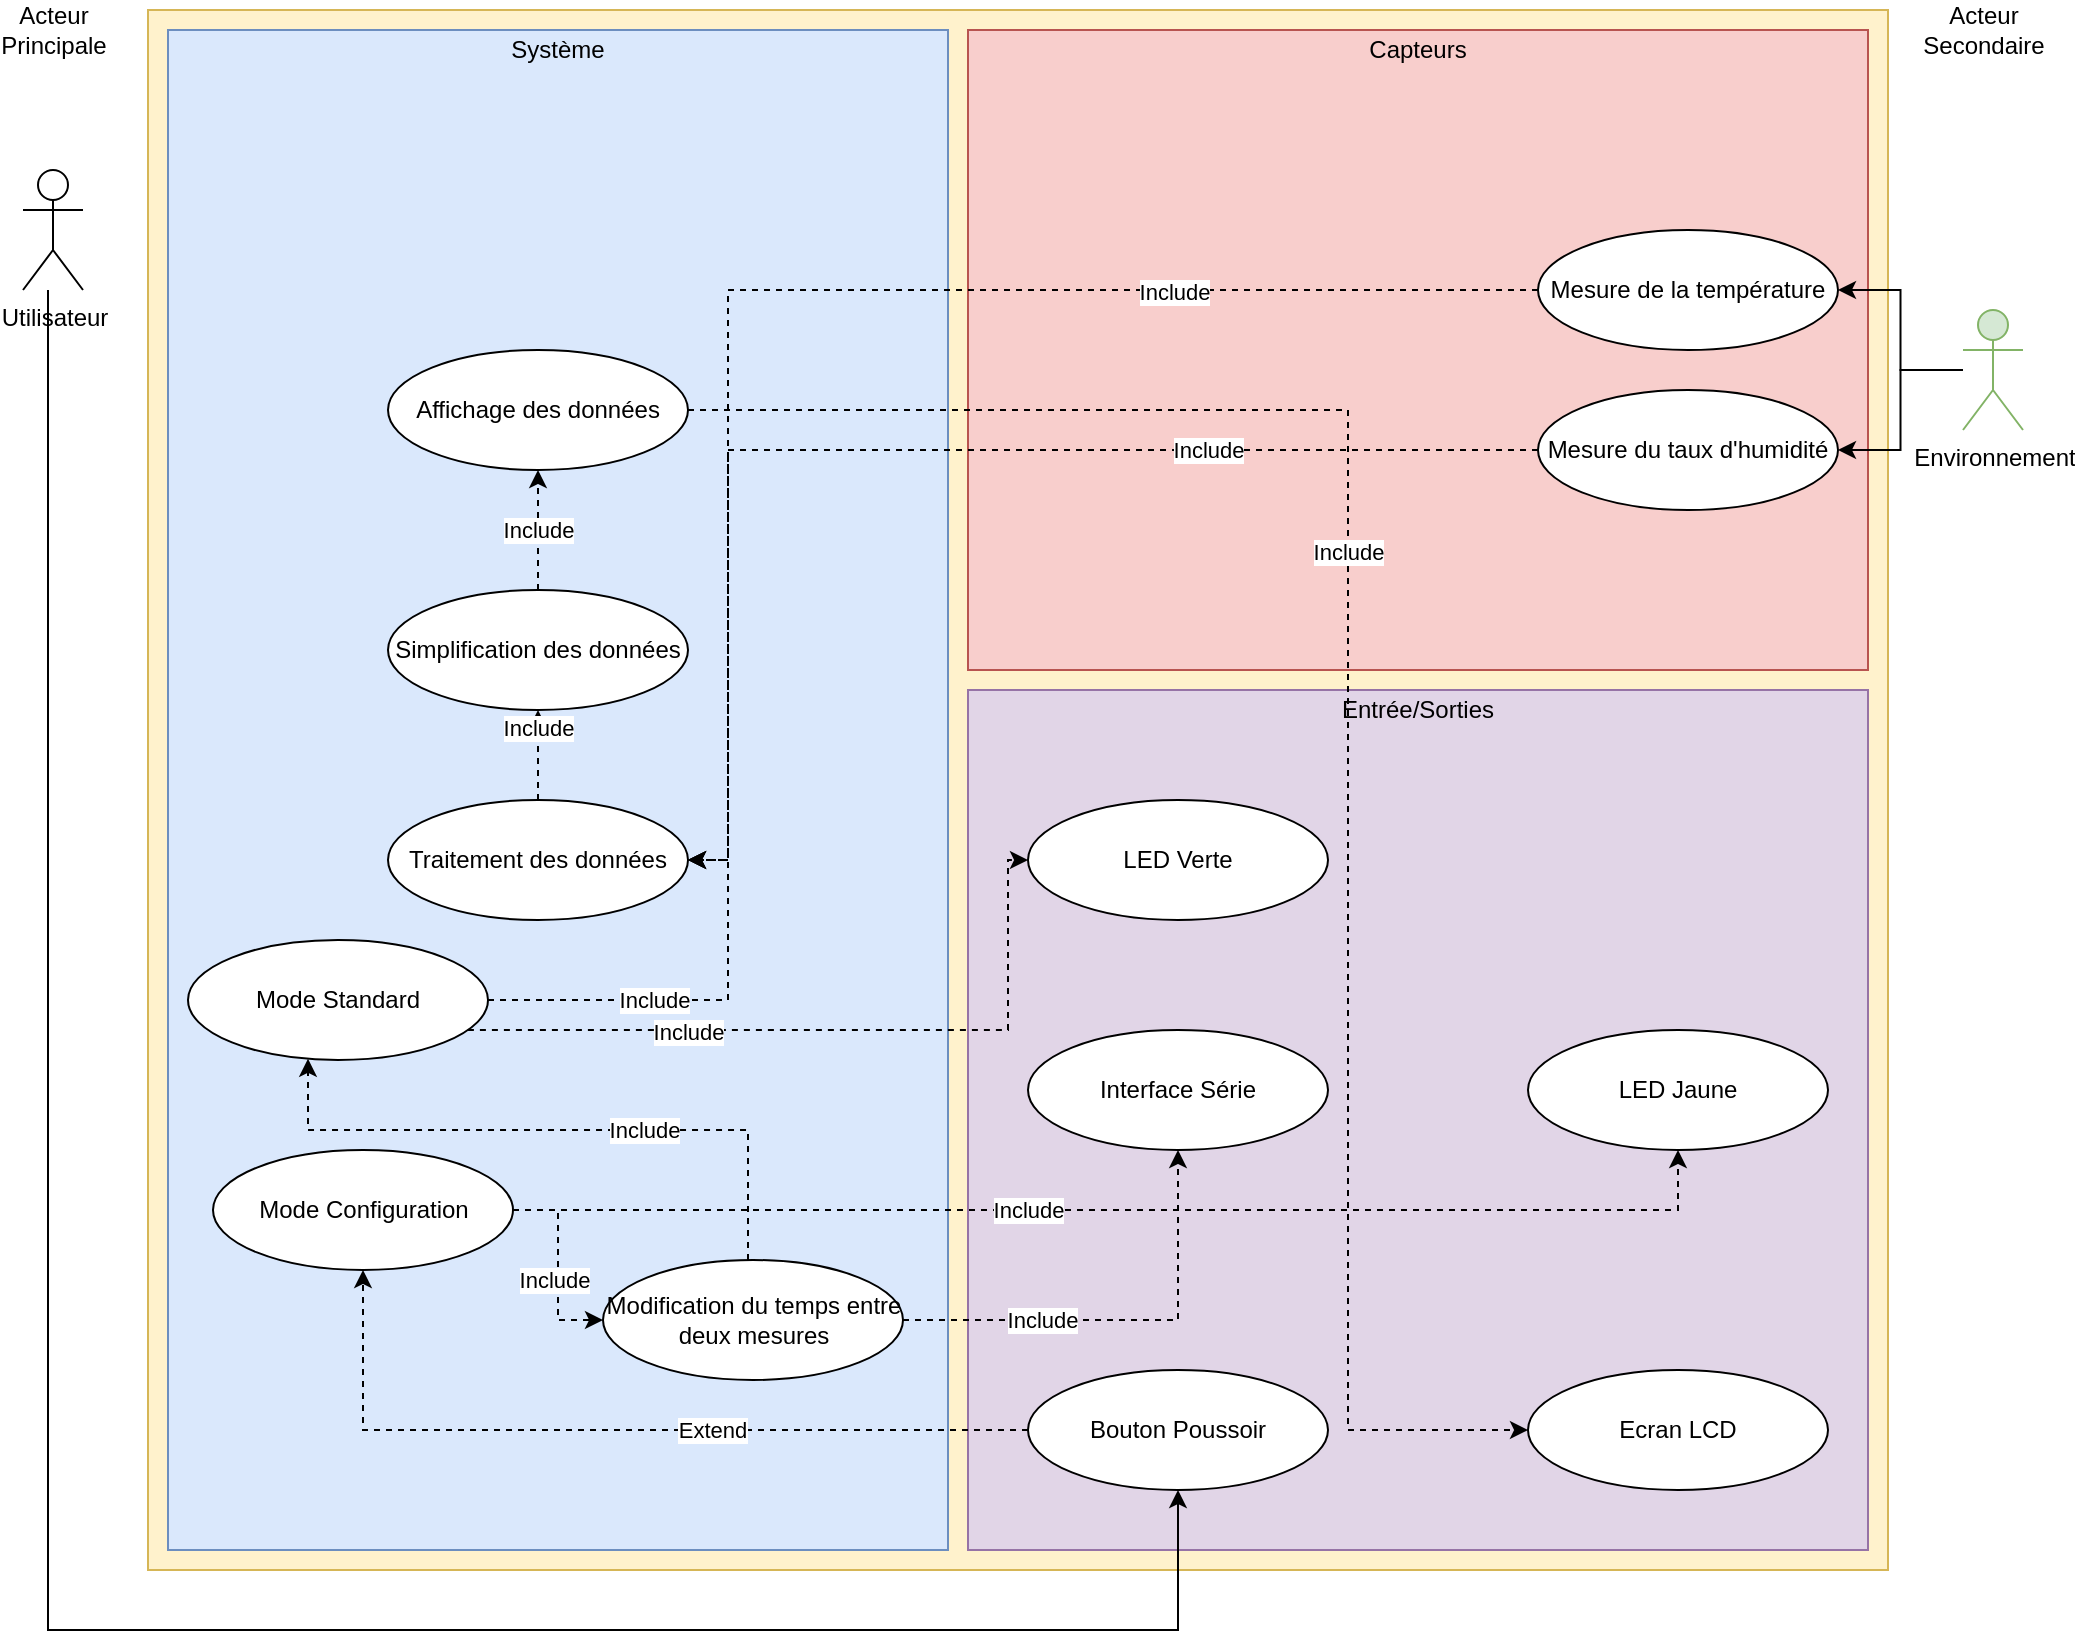 <mxfile version="13.9.9" type="device"><diagram id="8E8wceeJ36sCtsICDK6-" name="Page-1"><mxGraphModel dx="1422" dy="815" grid="1" gridSize="10" guides="1" tooltips="1" connect="1" arrows="1" fold="1" page="1" pageScale="1" pageWidth="827" pageHeight="1169" math="0" shadow="0"><root><mxCell id="0"/><mxCell id="1" parent="0"/><mxCell id="-nhPVYm9YGWOxIjeoDxS-1" value="" style="rounded=0;whiteSpace=wrap;html=1;fillColor=#fff2cc;strokeColor=#d6b656;" vertex="1" parent="1"><mxGeometry x="90" y="130" width="870" height="780" as="geometry"/></mxCell><mxCell id="-nhPVYm9YGWOxIjeoDxS-2" value="" style="rounded=0;whiteSpace=wrap;html=1;fillColor=#e1d5e7;strokeColor=#9673a6;" vertex="1" parent="1"><mxGeometry x="500" y="470" width="450" height="430" as="geometry"/></mxCell><mxCell id="-nhPVYm9YGWOxIjeoDxS-3" value="" style="rounded=0;whiteSpace=wrap;html=1;fillColor=#f8cecc;strokeColor=#b85450;" vertex="1" parent="1"><mxGeometry x="500" y="140" width="450" height="320" as="geometry"/></mxCell><mxCell id="-nhPVYm9YGWOxIjeoDxS-4" value="" style="rounded=0;whiteSpace=wrap;html=1;fillColor=#dae8fc;strokeColor=#6c8ebf;" vertex="1" parent="1"><mxGeometry x="100" y="140" width="390" height="760" as="geometry"/></mxCell><mxCell id="-nhPVYm9YGWOxIjeoDxS-46" style="edgeStyle=orthogonalEdgeStyle;rounded=0;orthogonalLoop=1;jettySize=auto;html=1;entryX=0.5;entryY=1;entryDx=0;entryDy=0;" edge="1" parent="1" source="-nhPVYm9YGWOxIjeoDxS-5" target="-nhPVYm9YGWOxIjeoDxS-26"><mxGeometry relative="1" as="geometry"><Array as="points"><mxPoint x="40" y="940"/><mxPoint x="605" y="940"/></Array></mxGeometry></mxCell><mxCell id="-nhPVYm9YGWOxIjeoDxS-5" value="Utilisateur" style="shape=umlActor;verticalLabelPosition=bottom;verticalAlign=top;html=1;outlineConnect=0;" vertex="1" parent="1"><mxGeometry x="27.5" y="210" width="30" height="60" as="geometry"/></mxCell><mxCell id="-nhPVYm9YGWOxIjeoDxS-6" value="Système" style="text;html=1;strokeColor=none;fillColor=none;align=center;verticalAlign=middle;whiteSpace=wrap;rounded=0;" vertex="1" parent="1"><mxGeometry x="275" y="140" width="40" height="20" as="geometry"/></mxCell><mxCell id="-nhPVYm9YGWOxIjeoDxS-7" value="Capteurs" style="text;html=1;strokeColor=none;fillColor=none;align=center;verticalAlign=middle;whiteSpace=wrap;rounded=0;" vertex="1" parent="1"><mxGeometry x="705" y="140" width="40" height="20" as="geometry"/></mxCell><mxCell id="-nhPVYm9YGWOxIjeoDxS-8" value="Entrée/Sorties" style="text;html=1;strokeColor=none;fillColor=none;align=center;verticalAlign=middle;whiteSpace=wrap;rounded=0;" vertex="1" parent="1"><mxGeometry x="705" y="470" width="40" height="20" as="geometry"/></mxCell><mxCell id="-nhPVYm9YGWOxIjeoDxS-10" value="Acteur Principale" style="text;html=1;strokeColor=none;fillColor=none;align=center;verticalAlign=middle;whiteSpace=wrap;rounded=0;" vertex="1" parent="1"><mxGeometry x="22.5" y="130" width="40" height="20" as="geometry"/></mxCell><mxCell id="-nhPVYm9YGWOxIjeoDxS-12" value="Acteur Secondaire" style="text;html=1;strokeColor=none;fillColor=none;align=center;verticalAlign=middle;whiteSpace=wrap;rounded=0;" vertex="1" parent="1"><mxGeometry x="987.5" y="130" width="40" height="20" as="geometry"/></mxCell><mxCell id="-nhPVYm9YGWOxIjeoDxS-15" style="edgeStyle=orthogonalEdgeStyle;rounded=0;orthogonalLoop=1;jettySize=auto;html=1;entryX=1;entryY=0.5;entryDx=0;entryDy=0;" edge="1" parent="1" source="-nhPVYm9YGWOxIjeoDxS-13" target="-nhPVYm9YGWOxIjeoDxS-14"><mxGeometry relative="1" as="geometry"/></mxCell><mxCell id="-nhPVYm9YGWOxIjeoDxS-17" style="edgeStyle=orthogonalEdgeStyle;rounded=0;orthogonalLoop=1;jettySize=auto;html=1;" edge="1" parent="1" source="-nhPVYm9YGWOxIjeoDxS-13" target="-nhPVYm9YGWOxIjeoDxS-16"><mxGeometry relative="1" as="geometry"/></mxCell><mxCell id="-nhPVYm9YGWOxIjeoDxS-13" value="Environnement" style="shape=umlActor;verticalLabelPosition=bottom;verticalAlign=top;html=1;outlineConnect=0;fillColor=#d5e8d4;strokeColor=#82b366;" vertex="1" parent="1"><mxGeometry x="997.5" y="280" width="30" height="60" as="geometry"/></mxCell><mxCell id="-nhPVYm9YGWOxIjeoDxS-20" style="edgeStyle=orthogonalEdgeStyle;rounded=0;orthogonalLoop=1;jettySize=auto;html=1;dashed=1;" edge="1" parent="1" source="-nhPVYm9YGWOxIjeoDxS-14" target="-nhPVYm9YGWOxIjeoDxS-18"><mxGeometry relative="1" as="geometry"><Array as="points"><mxPoint x="380" y="270"/><mxPoint x="380" y="555"/></Array></mxGeometry></mxCell><mxCell id="-nhPVYm9YGWOxIjeoDxS-21" value="Include" style="edgeLabel;html=1;align=center;verticalAlign=middle;resizable=0;points=[];" vertex="1" connectable="0" parent="-nhPVYm9YGWOxIjeoDxS-20"><mxGeometry x="-0.487" y="1" relative="1" as="geometry"><mxPoint as="offset"/></mxGeometry></mxCell><mxCell id="-nhPVYm9YGWOxIjeoDxS-14" value="Mesure de la température" style="ellipse;whiteSpace=wrap;html=1;" vertex="1" parent="1"><mxGeometry x="785" y="240" width="150" height="60" as="geometry"/></mxCell><mxCell id="-nhPVYm9YGWOxIjeoDxS-19" style="edgeStyle=orthogonalEdgeStyle;rounded=0;orthogonalLoop=1;jettySize=auto;html=1;dashed=1;" edge="1" parent="1" source="-nhPVYm9YGWOxIjeoDxS-16" target="-nhPVYm9YGWOxIjeoDxS-18"><mxGeometry relative="1" as="geometry"><Array as="points"><mxPoint x="380" y="350"/><mxPoint x="380" y="555"/></Array></mxGeometry></mxCell><mxCell id="-nhPVYm9YGWOxIjeoDxS-22" value="Include" style="edgeLabel;html=1;align=center;verticalAlign=middle;resizable=0;points=[];" vertex="1" connectable="0" parent="-nhPVYm9YGWOxIjeoDxS-19"><mxGeometry x="-0.456" y="2" relative="1" as="geometry"><mxPoint x="6.55" y="-2.03" as="offset"/></mxGeometry></mxCell><mxCell id="-nhPVYm9YGWOxIjeoDxS-16" value="Mesure du taux d'humidité" style="ellipse;whiteSpace=wrap;html=1;" vertex="1" parent="1"><mxGeometry x="785" y="320" width="150" height="60" as="geometry"/></mxCell><mxCell id="-nhPVYm9YGWOxIjeoDxS-24" style="edgeStyle=orthogonalEdgeStyle;rounded=0;orthogonalLoop=1;jettySize=auto;html=1;dashed=1;" edge="1" parent="1" source="-nhPVYm9YGWOxIjeoDxS-18" target="-nhPVYm9YGWOxIjeoDxS-23"><mxGeometry relative="1" as="geometry"><Array as="points"><mxPoint x="285" y="550"/></Array></mxGeometry></mxCell><mxCell id="-nhPVYm9YGWOxIjeoDxS-25" value="Include" style="edgeLabel;html=1;align=center;verticalAlign=middle;resizable=0;points=[];rotation=0;" vertex="1" connectable="0" parent="-nhPVYm9YGWOxIjeoDxS-24"><mxGeometry x="0.258" y="1" relative="1" as="geometry"><mxPoint x="1" y="-7.55" as="offset"/></mxGeometry></mxCell><mxCell id="-nhPVYm9YGWOxIjeoDxS-18" value="Traitement des données" style="ellipse;whiteSpace=wrap;html=1;" vertex="1" parent="1"><mxGeometry x="210" y="525" width="150" height="60" as="geometry"/></mxCell><mxCell id="-nhPVYm9YGWOxIjeoDxS-43" style="edgeStyle=orthogonalEdgeStyle;rounded=0;orthogonalLoop=1;jettySize=auto;html=1;dashed=1;" edge="1" parent="1" source="-nhPVYm9YGWOxIjeoDxS-23" target="-nhPVYm9YGWOxIjeoDxS-42"><mxGeometry relative="1" as="geometry"/></mxCell><mxCell id="-nhPVYm9YGWOxIjeoDxS-44" value="Include" style="edgeLabel;html=1;align=center;verticalAlign=middle;resizable=0;points=[];" vertex="1" connectable="0" parent="-nhPVYm9YGWOxIjeoDxS-43"><mxGeometry x="-0.24" relative="1" as="geometry"><mxPoint y="-7.5" as="offset"/></mxGeometry></mxCell><mxCell id="-nhPVYm9YGWOxIjeoDxS-23" value="Simplification des données" style="ellipse;whiteSpace=wrap;html=1;" vertex="1" parent="1"><mxGeometry x="210" y="420" width="150" height="60" as="geometry"/></mxCell><mxCell id="-nhPVYm9YGWOxIjeoDxS-36" style="edgeStyle=orthogonalEdgeStyle;rounded=0;orthogonalLoop=1;jettySize=auto;html=1;dashed=1;" edge="1" parent="1" source="-nhPVYm9YGWOxIjeoDxS-26" target="-nhPVYm9YGWOxIjeoDxS-31"><mxGeometry relative="1" as="geometry"/></mxCell><mxCell id="-nhPVYm9YGWOxIjeoDxS-38" value="Extend" style="edgeLabel;html=1;align=center;verticalAlign=middle;resizable=0;points=[];" vertex="1" connectable="0" parent="-nhPVYm9YGWOxIjeoDxS-36"><mxGeometry x="-0.235" relative="1" as="geometry"><mxPoint as="offset"/></mxGeometry></mxCell><mxCell id="-nhPVYm9YGWOxIjeoDxS-26" value="Bouton Poussoir" style="ellipse;whiteSpace=wrap;html=1;" vertex="1" parent="1"><mxGeometry x="530" y="810" width="150" height="60" as="geometry"/></mxCell><mxCell id="-nhPVYm9YGWOxIjeoDxS-27" value="LED Jaune" style="ellipse;whiteSpace=wrap;html=1;" vertex="1" parent="1"><mxGeometry x="780" y="640" width="150" height="60" as="geometry"/></mxCell><mxCell id="-nhPVYm9YGWOxIjeoDxS-28" value="LED Verte" style="ellipse;whiteSpace=wrap;html=1;" vertex="1" parent="1"><mxGeometry x="530" y="525" width="150" height="60" as="geometry"/></mxCell><mxCell id="-nhPVYm9YGWOxIjeoDxS-40" style="edgeStyle=orthogonalEdgeStyle;rounded=0;orthogonalLoop=1;jettySize=auto;html=1;dashed=1;exitX=1;exitY=0.5;exitDx=0;exitDy=0;" edge="1" parent="1" source="-nhPVYm9YGWOxIjeoDxS-30" target="-nhPVYm9YGWOxIjeoDxS-18"><mxGeometry relative="1" as="geometry"><Array as="points"><mxPoint x="380" y="625"/><mxPoint x="380" y="555"/></Array></mxGeometry></mxCell><mxCell id="-nhPVYm9YGWOxIjeoDxS-41" value="Include" style="edgeLabel;html=1;align=center;verticalAlign=middle;resizable=0;points=[];" vertex="1" connectable="0" parent="-nhPVYm9YGWOxIjeoDxS-40"><mxGeometry x="-0.209" y="-1" relative="1" as="geometry"><mxPoint x="-0.62" y="-1" as="offset"/></mxGeometry></mxCell><mxCell id="-nhPVYm9YGWOxIjeoDxS-55" style="edgeStyle=orthogonalEdgeStyle;rounded=0;orthogonalLoop=1;jettySize=auto;html=1;dashed=1;" edge="1" parent="1" source="-nhPVYm9YGWOxIjeoDxS-30" target="-nhPVYm9YGWOxIjeoDxS-28"><mxGeometry relative="1" as="geometry"><Array as="points"><mxPoint x="520" y="640"/><mxPoint x="520" y="555"/></Array></mxGeometry></mxCell><mxCell id="-nhPVYm9YGWOxIjeoDxS-56" value="Include" style="edgeLabel;html=1;align=center;verticalAlign=middle;resizable=0;points=[];" vertex="1" connectable="0" parent="-nhPVYm9YGWOxIjeoDxS-55"><mxGeometry x="-0.399" y="-1" relative="1" as="geometry"><mxPoint as="offset"/></mxGeometry></mxCell><mxCell id="-nhPVYm9YGWOxIjeoDxS-30" value="Mode Standard" style="ellipse;whiteSpace=wrap;html=1;" vertex="1" parent="1"><mxGeometry x="110" y="595" width="150" height="60" as="geometry"/></mxCell><mxCell id="-nhPVYm9YGWOxIjeoDxS-34" style="edgeStyle=orthogonalEdgeStyle;rounded=0;orthogonalLoop=1;jettySize=auto;html=1;dashed=1;" edge="1" parent="1" source="-nhPVYm9YGWOxIjeoDxS-31" target="-nhPVYm9YGWOxIjeoDxS-32"><mxGeometry relative="1" as="geometry"/></mxCell><mxCell id="-nhPVYm9YGWOxIjeoDxS-35" value="Include" style="edgeLabel;html=1;align=center;verticalAlign=middle;resizable=0;points=[];" vertex="1" connectable="0" parent="-nhPVYm9YGWOxIjeoDxS-34"><mxGeometry x="0.681" y="-2" relative="1" as="geometry"><mxPoint x="-9.1" y="-22.03" as="offset"/></mxGeometry></mxCell><mxCell id="-nhPVYm9YGWOxIjeoDxS-58" style="edgeStyle=orthogonalEdgeStyle;rounded=0;orthogonalLoop=1;jettySize=auto;html=1;entryX=0.5;entryY=1;entryDx=0;entryDy=0;dashed=1;" edge="1" parent="1" source="-nhPVYm9YGWOxIjeoDxS-31" target="-nhPVYm9YGWOxIjeoDxS-27"><mxGeometry relative="1" as="geometry"/></mxCell><mxCell id="-nhPVYm9YGWOxIjeoDxS-59" value="Include" style="edgeLabel;html=1;align=center;verticalAlign=middle;resizable=0;points=[];" vertex="1" connectable="0" parent="-nhPVYm9YGWOxIjeoDxS-58"><mxGeometry x="0.641" y="2" relative="1" as="geometry"><mxPoint x="-245.26" y="1.97" as="offset"/></mxGeometry></mxCell><mxCell id="-nhPVYm9YGWOxIjeoDxS-31" value="Mode Configuration" style="ellipse;whiteSpace=wrap;html=1;" vertex="1" parent="1"><mxGeometry x="122.5" y="700" width="150" height="60" as="geometry"/></mxCell><mxCell id="-nhPVYm9YGWOxIjeoDxS-37" style="edgeStyle=orthogonalEdgeStyle;rounded=0;orthogonalLoop=1;jettySize=auto;html=1;dashed=1;" edge="1" parent="1" source="-nhPVYm9YGWOxIjeoDxS-32" target="-nhPVYm9YGWOxIjeoDxS-30"><mxGeometry relative="1" as="geometry"><Array as="points"><mxPoint x="390" y="690"/><mxPoint x="170" y="690"/></Array></mxGeometry></mxCell><mxCell id="-nhPVYm9YGWOxIjeoDxS-39" value="Include" style="edgeLabel;html=1;align=center;verticalAlign=middle;resizable=0;points=[];" vertex="1" connectable="0" parent="-nhPVYm9YGWOxIjeoDxS-37"><mxGeometry x="-0.107" relative="1" as="geometry"><mxPoint x="25.38" y="-0.03" as="offset"/></mxGeometry></mxCell><mxCell id="-nhPVYm9YGWOxIjeoDxS-53" style="edgeStyle=orthogonalEdgeStyle;rounded=0;orthogonalLoop=1;jettySize=auto;html=1;entryX=0.5;entryY=1;entryDx=0;entryDy=0;dashed=1;" edge="1" parent="1" source="-nhPVYm9YGWOxIjeoDxS-32" target="-nhPVYm9YGWOxIjeoDxS-33"><mxGeometry relative="1" as="geometry"><Array as="points"><mxPoint x="605" y="785"/></Array></mxGeometry></mxCell><mxCell id="-nhPVYm9YGWOxIjeoDxS-54" value="Include" style="edgeLabel;html=1;align=center;verticalAlign=middle;resizable=0;points=[];" vertex="1" connectable="0" parent="-nhPVYm9YGWOxIjeoDxS-53"><mxGeometry x="-0.378" relative="1" as="geometry"><mxPoint as="offset"/></mxGeometry></mxCell><mxCell id="-nhPVYm9YGWOxIjeoDxS-32" value="Modification du temps entre deux mesures" style="ellipse;whiteSpace=wrap;html=1;" vertex="1" parent="1"><mxGeometry x="317.5" y="755" width="150" height="60" as="geometry"/></mxCell><mxCell id="-nhPVYm9YGWOxIjeoDxS-33" value="Interface Série" style="ellipse;whiteSpace=wrap;html=1;" vertex="1" parent="1"><mxGeometry x="530" y="640" width="150" height="60" as="geometry"/></mxCell><mxCell id="-nhPVYm9YGWOxIjeoDxS-42" value="Affichage des données" style="ellipse;whiteSpace=wrap;html=1;" vertex="1" parent="1"><mxGeometry x="210" y="300" width="150" height="60" as="geometry"/></mxCell><mxCell id="-nhPVYm9YGWOxIjeoDxS-45" value="Ecran LCD" style="ellipse;whiteSpace=wrap;html=1;" vertex="1" parent="1"><mxGeometry x="780" y="810" width="150" height="60" as="geometry"/></mxCell><mxCell id="-nhPVYm9YGWOxIjeoDxS-50" style="edgeStyle=orthogonalEdgeStyle;rounded=0;orthogonalLoop=1;jettySize=auto;html=1;dashed=1;" edge="1" parent="1" target="-nhPVYm9YGWOxIjeoDxS-45"><mxGeometry relative="1" as="geometry"><mxPoint x="360" y="330" as="sourcePoint"/><Array as="points"><mxPoint x="690" y="330"/><mxPoint x="690" y="840"/></Array></mxGeometry></mxCell><mxCell id="-nhPVYm9YGWOxIjeoDxS-51" value="Include" style="edgeLabel;html=1;align=center;verticalAlign=middle;resizable=0;points=[];" vertex="1" connectable="0" parent="-nhPVYm9YGWOxIjeoDxS-50"><mxGeometry x="-0.138" relative="1" as="geometry"><mxPoint as="offset"/></mxGeometry></mxCell></root></mxGraphModel></diagram></mxfile>